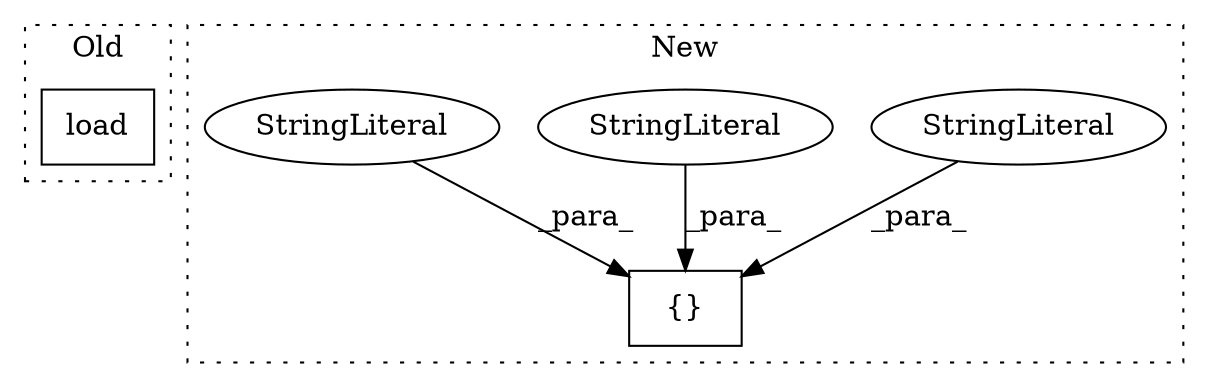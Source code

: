 digraph G {
subgraph cluster0 {
1 [label="load" a="32" s="333,342" l="5,1" shape="box"];
label = "Old";
style="dotted";
}
subgraph cluster1 {
2 [label="{}" a="4" s="371,400" l="1,1" shape="box"];
3 [label="StringLiteral" a="45" s="381" l="9" shape="ellipse"];
4 [label="StringLiteral" a="45" s="372" l="8" shape="ellipse"];
5 [label="StringLiteral" a="45" s="391" l="9" shape="ellipse"];
label = "New";
style="dotted";
}
3 -> 2 [label="_para_"];
4 -> 2 [label="_para_"];
5 -> 2 [label="_para_"];
}